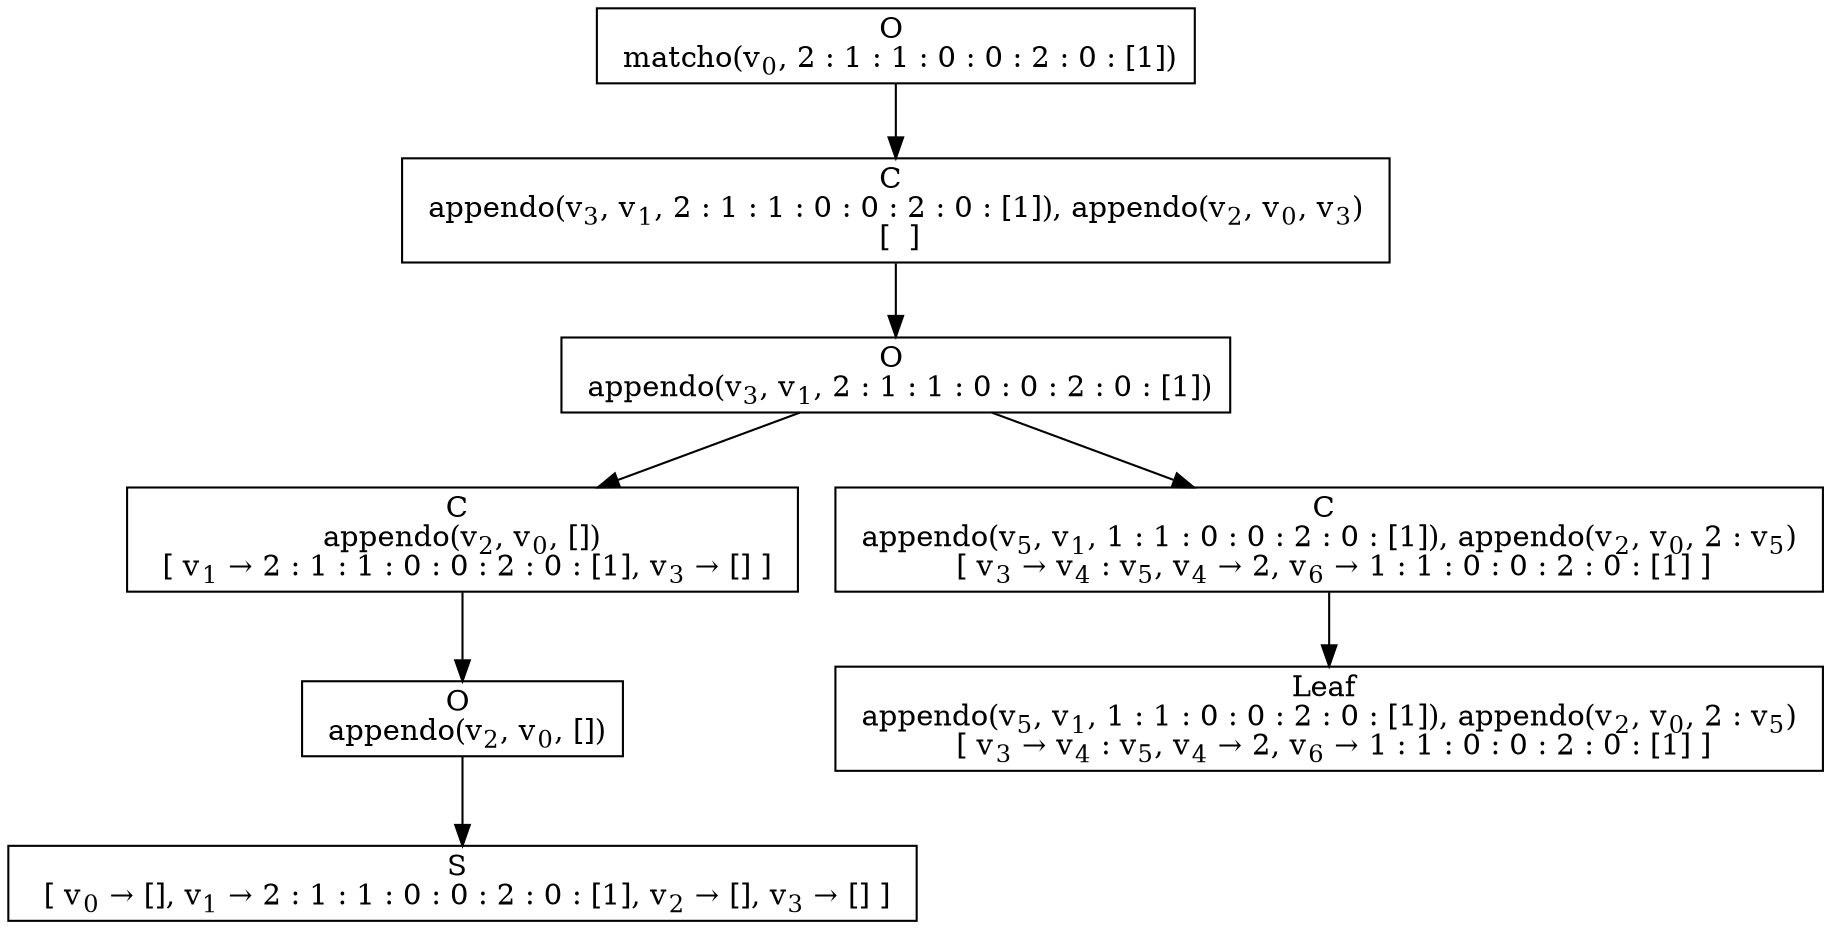digraph {
    graph [rankdir=TB
          ,bgcolor=transparent];
    node [shape=box
         ,fillcolor=white
         ,style=filled];
    0 [label=<O <BR/> matcho(v<SUB>0</SUB>, 2 : 1 : 1 : 0 : 0 : 2 : 0 : [1])>];
    1 [label=<C <BR/> appendo(v<SUB>3</SUB>, v<SUB>1</SUB>, 2 : 1 : 1 : 0 : 0 : 2 : 0 : [1]), appendo(v<SUB>2</SUB>, v<SUB>0</SUB>, v<SUB>3</SUB>) <BR/>  [  ] >];
    2 [label=<O <BR/> appendo(v<SUB>3</SUB>, v<SUB>1</SUB>, 2 : 1 : 1 : 0 : 0 : 2 : 0 : [1])>];
    3 [label=<C <BR/> appendo(v<SUB>2</SUB>, v<SUB>0</SUB>, []) <BR/>  [ v<SUB>1</SUB> &rarr; 2 : 1 : 1 : 0 : 0 : 2 : 0 : [1], v<SUB>3</SUB> &rarr; [] ] >];
    4 [label=<C <BR/> appendo(v<SUB>5</SUB>, v<SUB>1</SUB>, 1 : 1 : 0 : 0 : 2 : 0 : [1]), appendo(v<SUB>2</SUB>, v<SUB>0</SUB>, 2 : v<SUB>5</SUB>) <BR/>  [ v<SUB>3</SUB> &rarr; v<SUB>4</SUB> : v<SUB>5</SUB>, v<SUB>4</SUB> &rarr; 2, v<SUB>6</SUB> &rarr; 1 : 1 : 0 : 0 : 2 : 0 : [1] ] >];
    5 [label=<O <BR/> appendo(v<SUB>2</SUB>, v<SUB>0</SUB>, [])>];
    6 [label=<S <BR/>  [ v<SUB>0</SUB> &rarr; [], v<SUB>1</SUB> &rarr; 2 : 1 : 1 : 0 : 0 : 2 : 0 : [1], v<SUB>2</SUB> &rarr; [], v<SUB>3</SUB> &rarr; [] ] >];
    7 [label=<Leaf <BR/> appendo(v<SUB>5</SUB>, v<SUB>1</SUB>, 1 : 1 : 0 : 0 : 2 : 0 : [1]), appendo(v<SUB>2</SUB>, v<SUB>0</SUB>, 2 : v<SUB>5</SUB>) <BR/>  [ v<SUB>3</SUB> &rarr; v<SUB>4</SUB> : v<SUB>5</SUB>, v<SUB>4</SUB> &rarr; 2, v<SUB>6</SUB> &rarr; 1 : 1 : 0 : 0 : 2 : 0 : [1] ] >];
    0 -> 1 [label=""];
    1 -> 2 [label=""];
    2 -> 3 [label=""];
    2 -> 4 [label=""];
    3 -> 5 [label=""];
    4 -> 7 [label=""];
    5 -> 6 [label=""];
}